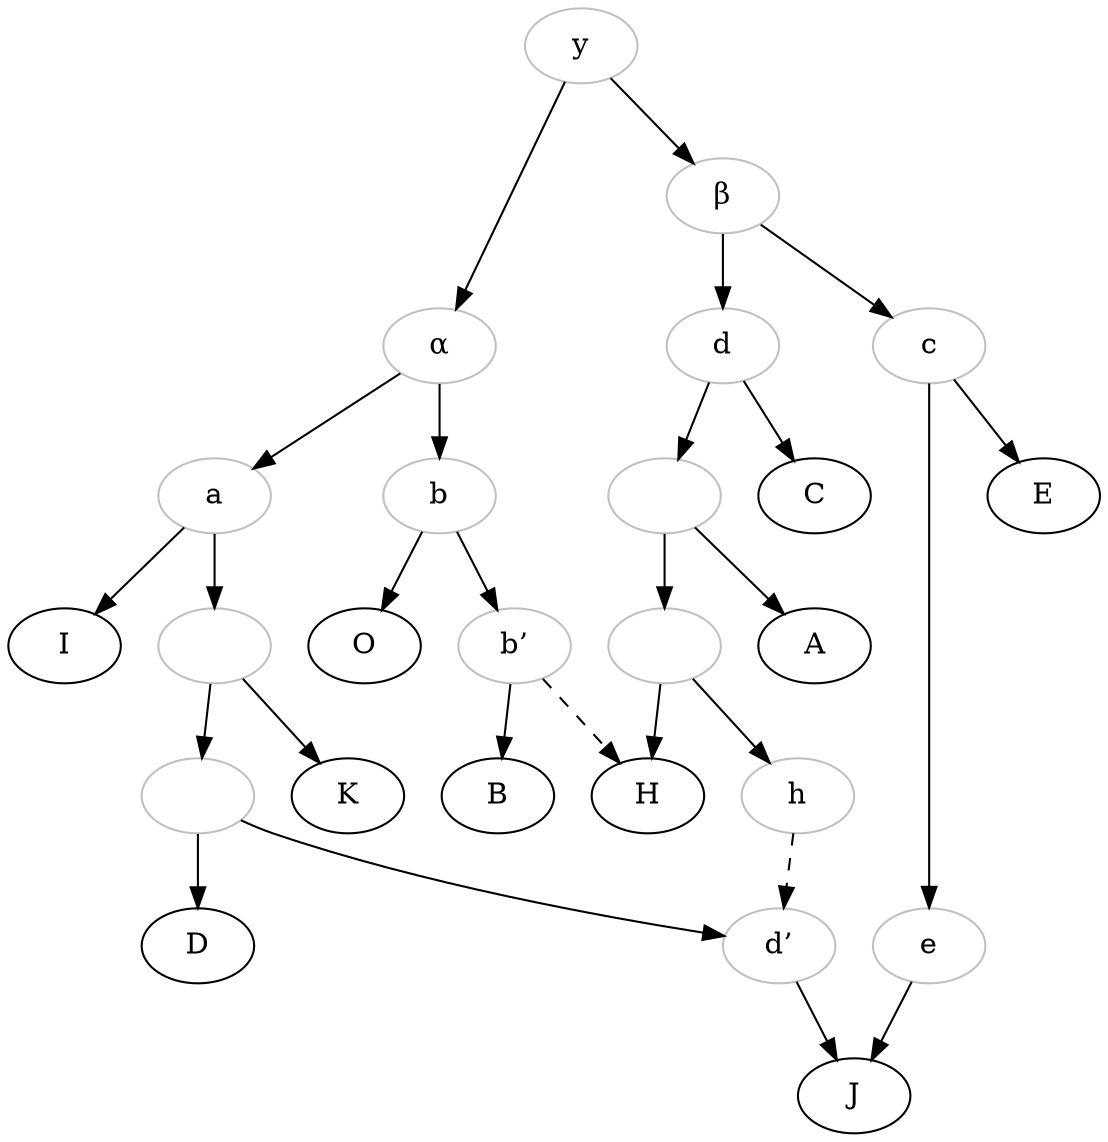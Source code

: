 digraph {
1[label="", color="grey"];
2[label="", color="grey"];
3[label="", color="grey"];
4[label="", color="grey"];
a[color="grey"];
alpha[label="α", color="grey"];
b[color="grey"];
bprime[label="b’", color="grey"];
beta[label="β", color="grey"];
c[color="grey"];
d[color="grey"];
dprime[label="d’", color="grey"];
e[color="grey"];
h[color="grey"];
y[color="grey"];
y->alpha;
alpha->a;
a->I;
a->1;
1->K;
1->2;
2->D;
2->dprime;
dprime->J;
alpha->b;
b->O;
b->bprime;
bprime->B;
bprime->H[style=dashed];
y->beta;
beta->d;
d->3;
3->4;
4->H;
4->h;
h->dprime[style=dashed];
3->A;
d->C;
beta->c;
c->e;
e->J;
c->E;
}
